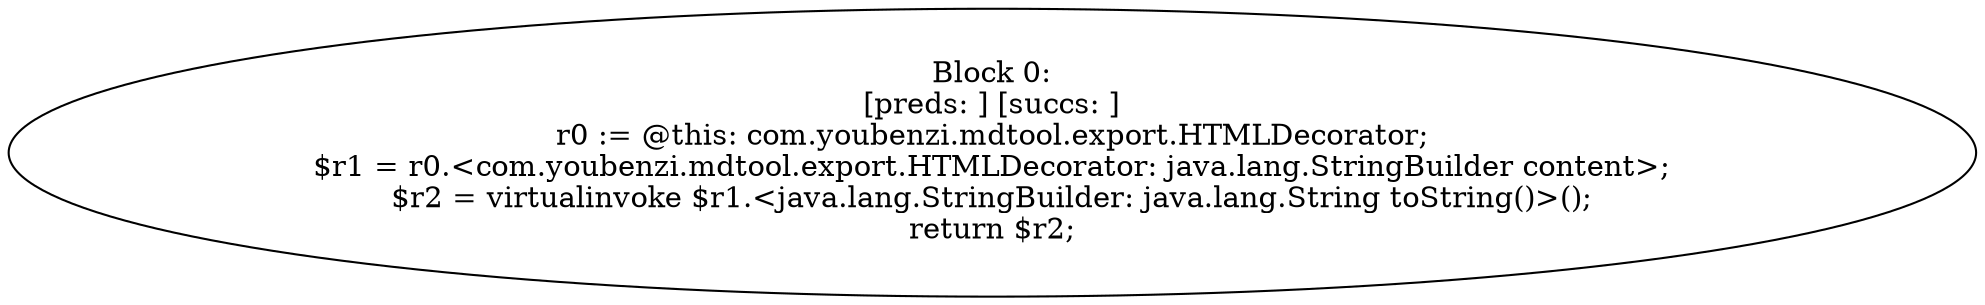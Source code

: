 digraph "unitGraph" {
    "Block 0:
[preds: ] [succs: ]
r0 := @this: com.youbenzi.mdtool.export.HTMLDecorator;
$r1 = r0.<com.youbenzi.mdtool.export.HTMLDecorator: java.lang.StringBuilder content>;
$r2 = virtualinvoke $r1.<java.lang.StringBuilder: java.lang.String toString()>();
return $r2;
"
}
